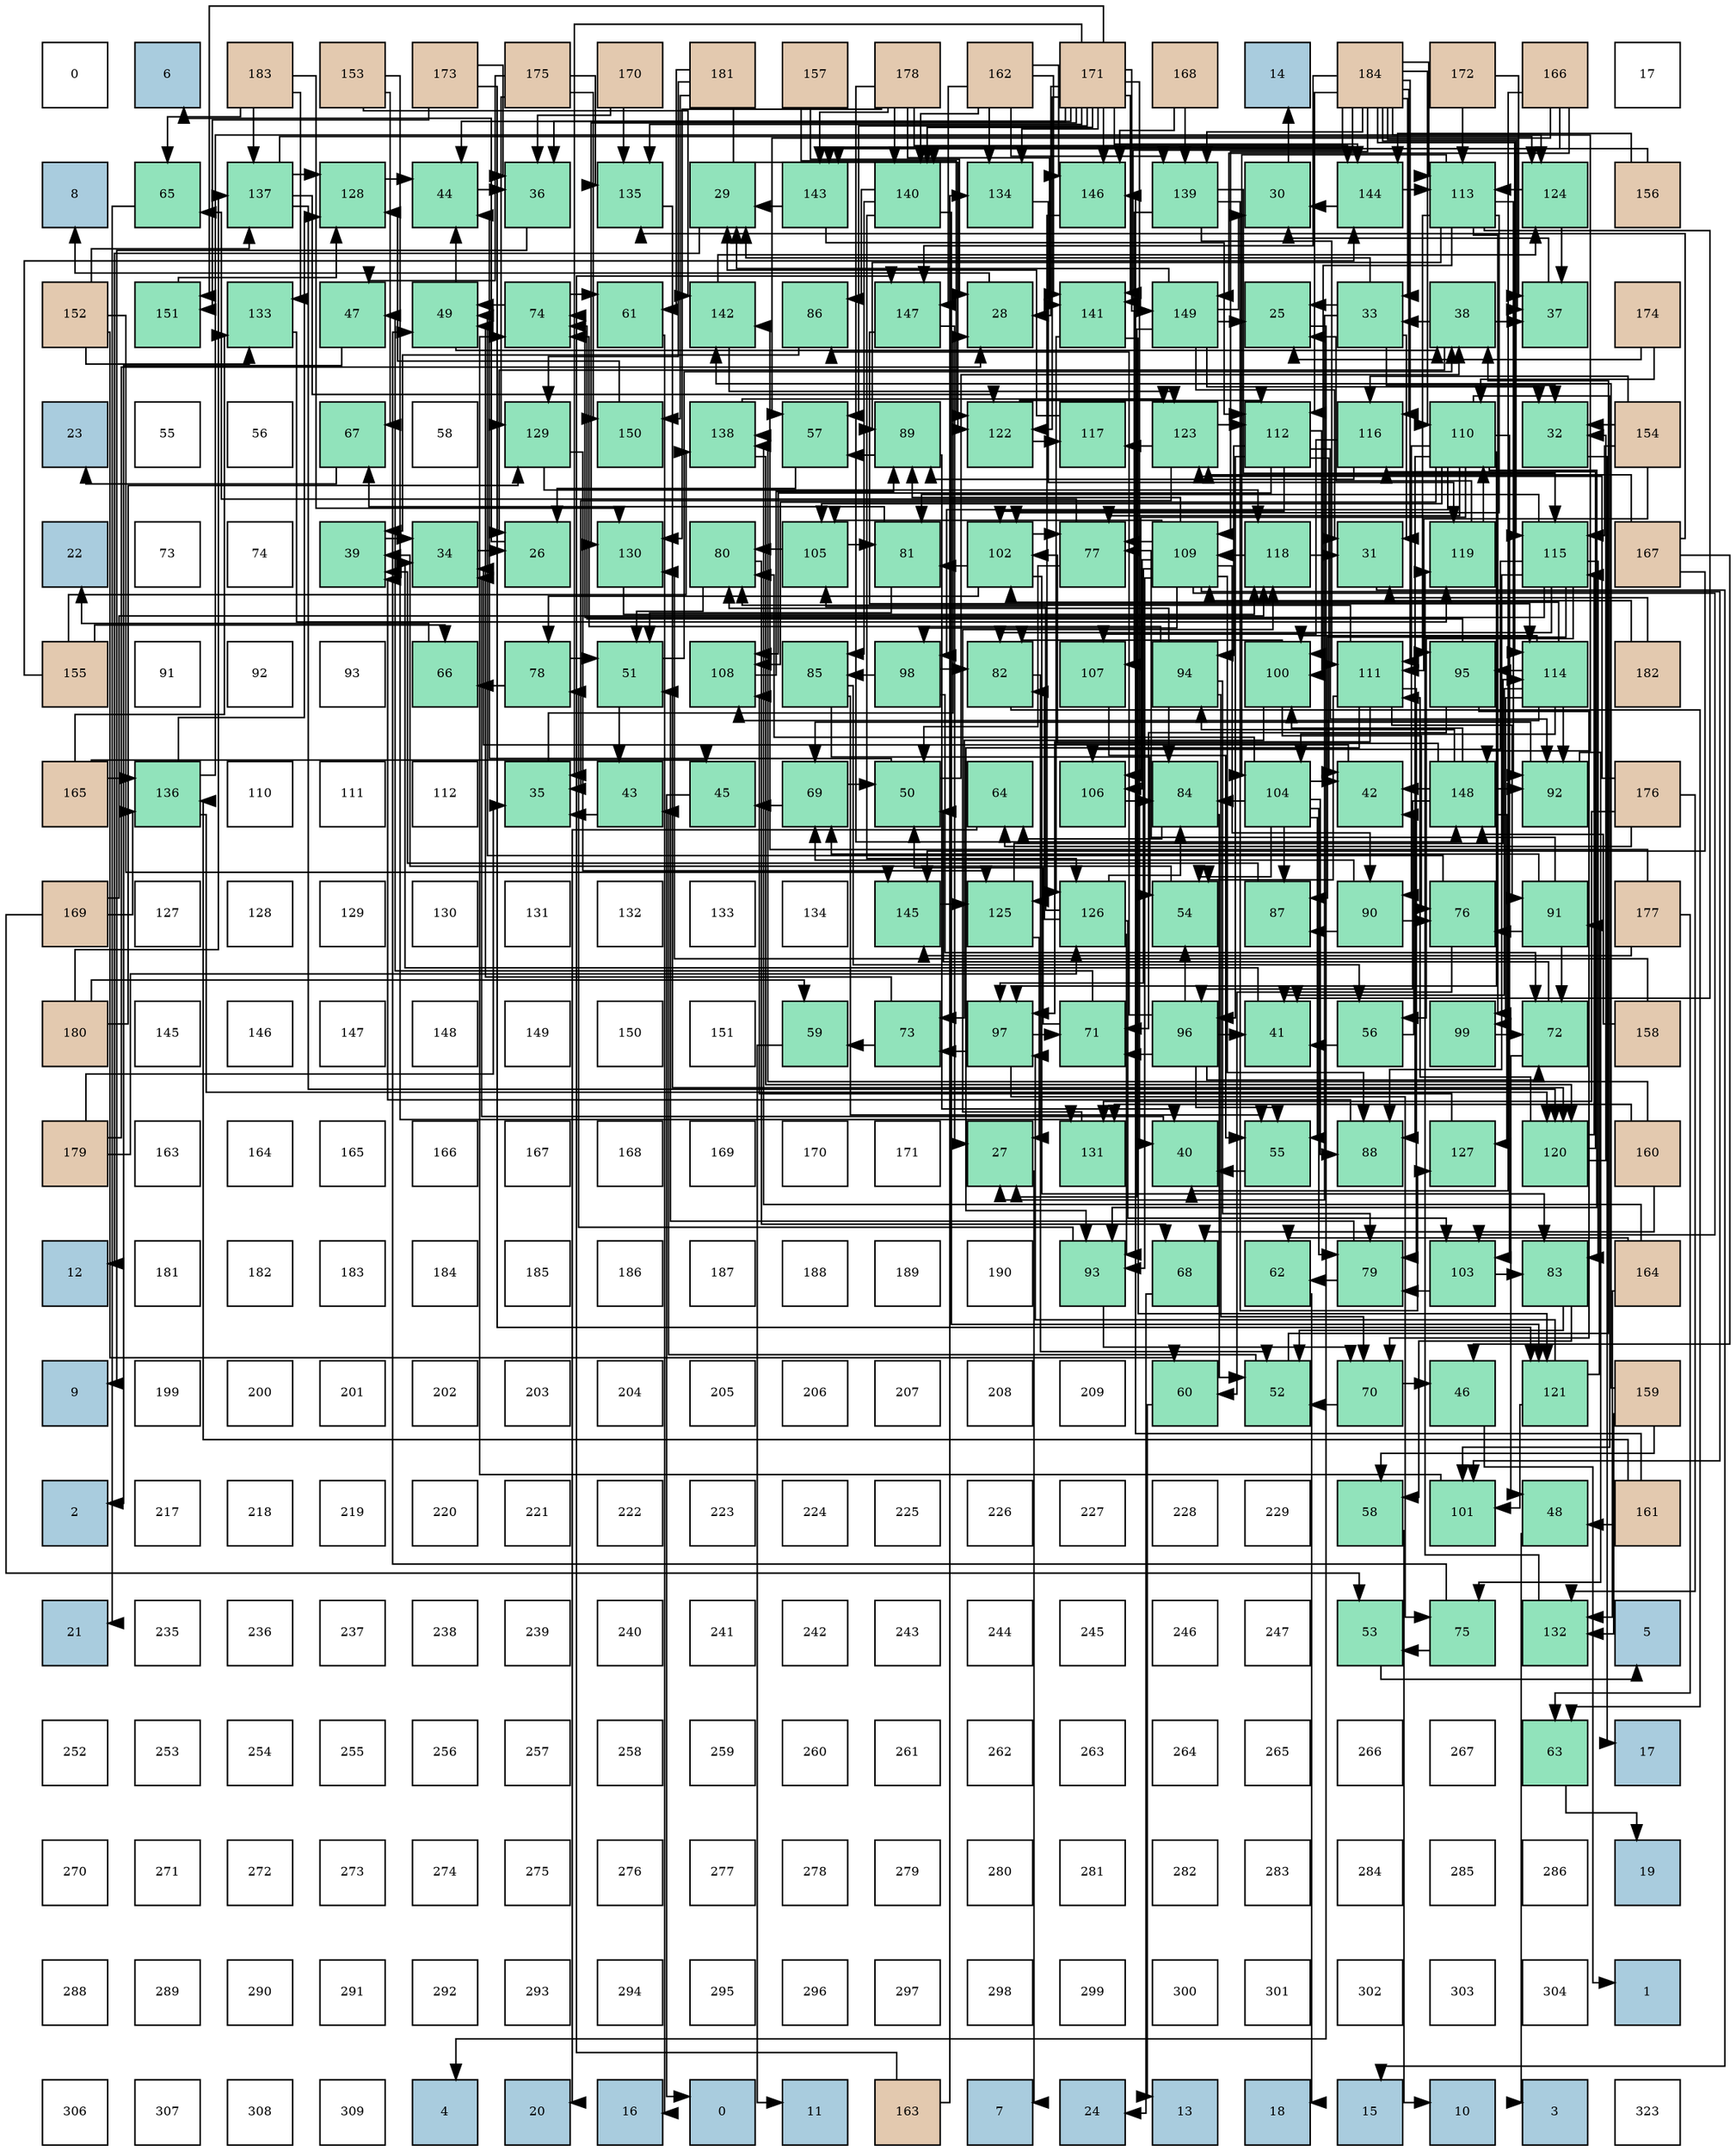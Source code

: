 digraph layout{
 rankdir=TB;
 splines=ortho;
 node [style=filled shape=square fixedsize=true width=0.6];
0[label="0", fontsize=8, fillcolor="#ffffff"];
1[label="6", fontsize=8, fillcolor="#a9ccde"];
2[label="183", fontsize=8, fillcolor="#e3c9af"];
3[label="153", fontsize=8, fillcolor="#e3c9af"];
4[label="173", fontsize=8, fillcolor="#e3c9af"];
5[label="175", fontsize=8, fillcolor="#e3c9af"];
6[label="170", fontsize=8, fillcolor="#e3c9af"];
7[label="181", fontsize=8, fillcolor="#e3c9af"];
8[label="157", fontsize=8, fillcolor="#e3c9af"];
9[label="178", fontsize=8, fillcolor="#e3c9af"];
10[label="162", fontsize=8, fillcolor="#e3c9af"];
11[label="171", fontsize=8, fillcolor="#e3c9af"];
12[label="168", fontsize=8, fillcolor="#e3c9af"];
13[label="14", fontsize=8, fillcolor="#a9ccde"];
14[label="184", fontsize=8, fillcolor="#e3c9af"];
15[label="172", fontsize=8, fillcolor="#e3c9af"];
16[label="166", fontsize=8, fillcolor="#e3c9af"];
17[label="17", fontsize=8, fillcolor="#ffffff"];
18[label="8", fontsize=8, fillcolor="#a9ccde"];
19[label="65", fontsize=8, fillcolor="#91e3bb"];
20[label="137", fontsize=8, fillcolor="#91e3bb"];
21[label="128", fontsize=8, fillcolor="#91e3bb"];
22[label="44", fontsize=8, fillcolor="#91e3bb"];
23[label="36", fontsize=8, fillcolor="#91e3bb"];
24[label="135", fontsize=8, fillcolor="#91e3bb"];
25[label="29", fontsize=8, fillcolor="#91e3bb"];
26[label="143", fontsize=8, fillcolor="#91e3bb"];
27[label="140", fontsize=8, fillcolor="#91e3bb"];
28[label="134", fontsize=8, fillcolor="#91e3bb"];
29[label="146", fontsize=8, fillcolor="#91e3bb"];
30[label="139", fontsize=8, fillcolor="#91e3bb"];
31[label="30", fontsize=8, fillcolor="#91e3bb"];
32[label="144", fontsize=8, fillcolor="#91e3bb"];
33[label="113", fontsize=8, fillcolor="#91e3bb"];
34[label="124", fontsize=8, fillcolor="#91e3bb"];
35[label="156", fontsize=8, fillcolor="#e3c9af"];
36[label="152", fontsize=8, fillcolor="#e3c9af"];
37[label="151", fontsize=8, fillcolor="#91e3bb"];
38[label="133", fontsize=8, fillcolor="#91e3bb"];
39[label="47", fontsize=8, fillcolor="#91e3bb"];
40[label="49", fontsize=8, fillcolor="#91e3bb"];
41[label="74", fontsize=8, fillcolor="#91e3bb"];
42[label="61", fontsize=8, fillcolor="#91e3bb"];
43[label="142", fontsize=8, fillcolor="#91e3bb"];
44[label="86", fontsize=8, fillcolor="#91e3bb"];
45[label="147", fontsize=8, fillcolor="#91e3bb"];
46[label="28", fontsize=8, fillcolor="#91e3bb"];
47[label="141", fontsize=8, fillcolor="#91e3bb"];
48[label="149", fontsize=8, fillcolor="#91e3bb"];
49[label="25", fontsize=8, fillcolor="#91e3bb"];
50[label="33", fontsize=8, fillcolor="#91e3bb"];
51[label="38", fontsize=8, fillcolor="#91e3bb"];
52[label="37", fontsize=8, fillcolor="#91e3bb"];
53[label="174", fontsize=8, fillcolor="#e3c9af"];
54[label="23", fontsize=8, fillcolor="#a9ccde"];
55[label="55", fontsize=8, fillcolor="#ffffff"];
56[label="56", fontsize=8, fillcolor="#ffffff"];
57[label="67", fontsize=8, fillcolor="#91e3bb"];
58[label="58", fontsize=8, fillcolor="#ffffff"];
59[label="129", fontsize=8, fillcolor="#91e3bb"];
60[label="150", fontsize=8, fillcolor="#91e3bb"];
61[label="138", fontsize=8, fillcolor="#91e3bb"];
62[label="57", fontsize=8, fillcolor="#91e3bb"];
63[label="89", fontsize=8, fillcolor="#91e3bb"];
64[label="122", fontsize=8, fillcolor="#91e3bb"];
65[label="117", fontsize=8, fillcolor="#91e3bb"];
66[label="123", fontsize=8, fillcolor="#91e3bb"];
67[label="112", fontsize=8, fillcolor="#91e3bb"];
68[label="116", fontsize=8, fillcolor="#91e3bb"];
69[label="110", fontsize=8, fillcolor="#91e3bb"];
70[label="32", fontsize=8, fillcolor="#91e3bb"];
71[label="154", fontsize=8, fillcolor="#e3c9af"];
72[label="22", fontsize=8, fillcolor="#a9ccde"];
73[label="73", fontsize=8, fillcolor="#ffffff"];
74[label="74", fontsize=8, fillcolor="#ffffff"];
75[label="39", fontsize=8, fillcolor="#91e3bb"];
76[label="34", fontsize=8, fillcolor="#91e3bb"];
77[label="26", fontsize=8, fillcolor="#91e3bb"];
78[label="130", fontsize=8, fillcolor="#91e3bb"];
79[label="80", fontsize=8, fillcolor="#91e3bb"];
80[label="105", fontsize=8, fillcolor="#91e3bb"];
81[label="81", fontsize=8, fillcolor="#91e3bb"];
82[label="102", fontsize=8, fillcolor="#91e3bb"];
83[label="77", fontsize=8, fillcolor="#91e3bb"];
84[label="109", fontsize=8, fillcolor="#91e3bb"];
85[label="118", fontsize=8, fillcolor="#91e3bb"];
86[label="31", fontsize=8, fillcolor="#91e3bb"];
87[label="119", fontsize=8, fillcolor="#91e3bb"];
88[label="115", fontsize=8, fillcolor="#91e3bb"];
89[label="167", fontsize=8, fillcolor="#e3c9af"];
90[label="155", fontsize=8, fillcolor="#e3c9af"];
91[label="91", fontsize=8, fillcolor="#ffffff"];
92[label="92", fontsize=8, fillcolor="#ffffff"];
93[label="93", fontsize=8, fillcolor="#ffffff"];
94[label="66", fontsize=8, fillcolor="#91e3bb"];
95[label="78", fontsize=8, fillcolor="#91e3bb"];
96[label="51", fontsize=8, fillcolor="#91e3bb"];
97[label="108", fontsize=8, fillcolor="#91e3bb"];
98[label="85", fontsize=8, fillcolor="#91e3bb"];
99[label="98", fontsize=8, fillcolor="#91e3bb"];
100[label="82", fontsize=8, fillcolor="#91e3bb"];
101[label="107", fontsize=8, fillcolor="#91e3bb"];
102[label="94", fontsize=8, fillcolor="#91e3bb"];
103[label="100", fontsize=8, fillcolor="#91e3bb"];
104[label="111", fontsize=8, fillcolor="#91e3bb"];
105[label="95", fontsize=8, fillcolor="#91e3bb"];
106[label="114", fontsize=8, fillcolor="#91e3bb"];
107[label="182", fontsize=8, fillcolor="#e3c9af"];
108[label="165", fontsize=8, fillcolor="#e3c9af"];
109[label="136", fontsize=8, fillcolor="#91e3bb"];
110[label="110", fontsize=8, fillcolor="#ffffff"];
111[label="111", fontsize=8, fillcolor="#ffffff"];
112[label="112", fontsize=8, fillcolor="#ffffff"];
113[label="35", fontsize=8, fillcolor="#91e3bb"];
114[label="43", fontsize=8, fillcolor="#91e3bb"];
115[label="45", fontsize=8, fillcolor="#91e3bb"];
116[label="69", fontsize=8, fillcolor="#91e3bb"];
117[label="50", fontsize=8, fillcolor="#91e3bb"];
118[label="64", fontsize=8, fillcolor="#91e3bb"];
119[label="106", fontsize=8, fillcolor="#91e3bb"];
120[label="84", fontsize=8, fillcolor="#91e3bb"];
121[label="104", fontsize=8, fillcolor="#91e3bb"];
122[label="42", fontsize=8, fillcolor="#91e3bb"];
123[label="148", fontsize=8, fillcolor="#91e3bb"];
124[label="92", fontsize=8, fillcolor="#91e3bb"];
125[label="176", fontsize=8, fillcolor="#e3c9af"];
126[label="169", fontsize=8, fillcolor="#e3c9af"];
127[label="127", fontsize=8, fillcolor="#ffffff"];
128[label="128", fontsize=8, fillcolor="#ffffff"];
129[label="129", fontsize=8, fillcolor="#ffffff"];
130[label="130", fontsize=8, fillcolor="#ffffff"];
131[label="131", fontsize=8, fillcolor="#ffffff"];
132[label="132", fontsize=8, fillcolor="#ffffff"];
133[label="133", fontsize=8, fillcolor="#ffffff"];
134[label="134", fontsize=8, fillcolor="#ffffff"];
135[label="145", fontsize=8, fillcolor="#91e3bb"];
136[label="125", fontsize=8, fillcolor="#91e3bb"];
137[label="126", fontsize=8, fillcolor="#91e3bb"];
138[label="54", fontsize=8, fillcolor="#91e3bb"];
139[label="87", fontsize=8, fillcolor="#91e3bb"];
140[label="90", fontsize=8, fillcolor="#91e3bb"];
141[label="76", fontsize=8, fillcolor="#91e3bb"];
142[label="91", fontsize=8, fillcolor="#91e3bb"];
143[label="177", fontsize=8, fillcolor="#e3c9af"];
144[label="180", fontsize=8, fillcolor="#e3c9af"];
145[label="145", fontsize=8, fillcolor="#ffffff"];
146[label="146", fontsize=8, fillcolor="#ffffff"];
147[label="147", fontsize=8, fillcolor="#ffffff"];
148[label="148", fontsize=8, fillcolor="#ffffff"];
149[label="149", fontsize=8, fillcolor="#ffffff"];
150[label="150", fontsize=8, fillcolor="#ffffff"];
151[label="151", fontsize=8, fillcolor="#ffffff"];
152[label="59", fontsize=8, fillcolor="#91e3bb"];
153[label="73", fontsize=8, fillcolor="#91e3bb"];
154[label="97", fontsize=8, fillcolor="#91e3bb"];
155[label="71", fontsize=8, fillcolor="#91e3bb"];
156[label="96", fontsize=8, fillcolor="#91e3bb"];
157[label="41", fontsize=8, fillcolor="#91e3bb"];
158[label="56", fontsize=8, fillcolor="#91e3bb"];
159[label="99", fontsize=8, fillcolor="#91e3bb"];
160[label="72", fontsize=8, fillcolor="#91e3bb"];
161[label="158", fontsize=8, fillcolor="#e3c9af"];
162[label="179", fontsize=8, fillcolor="#e3c9af"];
163[label="163", fontsize=8, fillcolor="#ffffff"];
164[label="164", fontsize=8, fillcolor="#ffffff"];
165[label="165", fontsize=8, fillcolor="#ffffff"];
166[label="166", fontsize=8, fillcolor="#ffffff"];
167[label="167", fontsize=8, fillcolor="#ffffff"];
168[label="168", fontsize=8, fillcolor="#ffffff"];
169[label="169", fontsize=8, fillcolor="#ffffff"];
170[label="170", fontsize=8, fillcolor="#ffffff"];
171[label="171", fontsize=8, fillcolor="#ffffff"];
172[label="27", fontsize=8, fillcolor="#91e3bb"];
173[label="131", fontsize=8, fillcolor="#91e3bb"];
174[label="40", fontsize=8, fillcolor="#91e3bb"];
175[label="55", fontsize=8, fillcolor="#91e3bb"];
176[label="88", fontsize=8, fillcolor="#91e3bb"];
177[label="127", fontsize=8, fillcolor="#91e3bb"];
178[label="120", fontsize=8, fillcolor="#91e3bb"];
179[label="160", fontsize=8, fillcolor="#e3c9af"];
180[label="12", fontsize=8, fillcolor="#a9ccde"];
181[label="181", fontsize=8, fillcolor="#ffffff"];
182[label="182", fontsize=8, fillcolor="#ffffff"];
183[label="183", fontsize=8, fillcolor="#ffffff"];
184[label="184", fontsize=8, fillcolor="#ffffff"];
185[label="185", fontsize=8, fillcolor="#ffffff"];
186[label="186", fontsize=8, fillcolor="#ffffff"];
187[label="187", fontsize=8, fillcolor="#ffffff"];
188[label="188", fontsize=8, fillcolor="#ffffff"];
189[label="189", fontsize=8, fillcolor="#ffffff"];
190[label="190", fontsize=8, fillcolor="#ffffff"];
191[label="93", fontsize=8, fillcolor="#91e3bb"];
192[label="68", fontsize=8, fillcolor="#91e3bb"];
193[label="62", fontsize=8, fillcolor="#91e3bb"];
194[label="79", fontsize=8, fillcolor="#91e3bb"];
195[label="103", fontsize=8, fillcolor="#91e3bb"];
196[label="83", fontsize=8, fillcolor="#91e3bb"];
197[label="164", fontsize=8, fillcolor="#e3c9af"];
198[label="9", fontsize=8, fillcolor="#a9ccde"];
199[label="199", fontsize=8, fillcolor="#ffffff"];
200[label="200", fontsize=8, fillcolor="#ffffff"];
201[label="201", fontsize=8, fillcolor="#ffffff"];
202[label="202", fontsize=8, fillcolor="#ffffff"];
203[label="203", fontsize=8, fillcolor="#ffffff"];
204[label="204", fontsize=8, fillcolor="#ffffff"];
205[label="205", fontsize=8, fillcolor="#ffffff"];
206[label="206", fontsize=8, fillcolor="#ffffff"];
207[label="207", fontsize=8, fillcolor="#ffffff"];
208[label="208", fontsize=8, fillcolor="#ffffff"];
209[label="209", fontsize=8, fillcolor="#ffffff"];
210[label="60", fontsize=8, fillcolor="#91e3bb"];
211[label="52", fontsize=8, fillcolor="#91e3bb"];
212[label="70", fontsize=8, fillcolor="#91e3bb"];
213[label="46", fontsize=8, fillcolor="#91e3bb"];
214[label="121", fontsize=8, fillcolor="#91e3bb"];
215[label="159", fontsize=8, fillcolor="#e3c9af"];
216[label="2", fontsize=8, fillcolor="#a9ccde"];
217[label="217", fontsize=8, fillcolor="#ffffff"];
218[label="218", fontsize=8, fillcolor="#ffffff"];
219[label="219", fontsize=8, fillcolor="#ffffff"];
220[label="220", fontsize=8, fillcolor="#ffffff"];
221[label="221", fontsize=8, fillcolor="#ffffff"];
222[label="222", fontsize=8, fillcolor="#ffffff"];
223[label="223", fontsize=8, fillcolor="#ffffff"];
224[label="224", fontsize=8, fillcolor="#ffffff"];
225[label="225", fontsize=8, fillcolor="#ffffff"];
226[label="226", fontsize=8, fillcolor="#ffffff"];
227[label="227", fontsize=8, fillcolor="#ffffff"];
228[label="228", fontsize=8, fillcolor="#ffffff"];
229[label="229", fontsize=8, fillcolor="#ffffff"];
230[label="58", fontsize=8, fillcolor="#91e3bb"];
231[label="101", fontsize=8, fillcolor="#91e3bb"];
232[label="48", fontsize=8, fillcolor="#91e3bb"];
233[label="161", fontsize=8, fillcolor="#e3c9af"];
234[label="21", fontsize=8, fillcolor="#a9ccde"];
235[label="235", fontsize=8, fillcolor="#ffffff"];
236[label="236", fontsize=8, fillcolor="#ffffff"];
237[label="237", fontsize=8, fillcolor="#ffffff"];
238[label="238", fontsize=8, fillcolor="#ffffff"];
239[label="239", fontsize=8, fillcolor="#ffffff"];
240[label="240", fontsize=8, fillcolor="#ffffff"];
241[label="241", fontsize=8, fillcolor="#ffffff"];
242[label="242", fontsize=8, fillcolor="#ffffff"];
243[label="243", fontsize=8, fillcolor="#ffffff"];
244[label="244", fontsize=8, fillcolor="#ffffff"];
245[label="245", fontsize=8, fillcolor="#ffffff"];
246[label="246", fontsize=8, fillcolor="#ffffff"];
247[label="247", fontsize=8, fillcolor="#ffffff"];
248[label="53", fontsize=8, fillcolor="#91e3bb"];
249[label="75", fontsize=8, fillcolor="#91e3bb"];
250[label="132", fontsize=8, fillcolor="#91e3bb"];
251[label="5", fontsize=8, fillcolor="#a9ccde"];
252[label="252", fontsize=8, fillcolor="#ffffff"];
253[label="253", fontsize=8, fillcolor="#ffffff"];
254[label="254", fontsize=8, fillcolor="#ffffff"];
255[label="255", fontsize=8, fillcolor="#ffffff"];
256[label="256", fontsize=8, fillcolor="#ffffff"];
257[label="257", fontsize=8, fillcolor="#ffffff"];
258[label="258", fontsize=8, fillcolor="#ffffff"];
259[label="259", fontsize=8, fillcolor="#ffffff"];
260[label="260", fontsize=8, fillcolor="#ffffff"];
261[label="261", fontsize=8, fillcolor="#ffffff"];
262[label="262", fontsize=8, fillcolor="#ffffff"];
263[label="263", fontsize=8, fillcolor="#ffffff"];
264[label="264", fontsize=8, fillcolor="#ffffff"];
265[label="265", fontsize=8, fillcolor="#ffffff"];
266[label="266", fontsize=8, fillcolor="#ffffff"];
267[label="267", fontsize=8, fillcolor="#ffffff"];
268[label="63", fontsize=8, fillcolor="#91e3bb"];
269[label="17", fontsize=8, fillcolor="#a9ccde"];
270[label="270", fontsize=8, fillcolor="#ffffff"];
271[label="271", fontsize=8, fillcolor="#ffffff"];
272[label="272", fontsize=8, fillcolor="#ffffff"];
273[label="273", fontsize=8, fillcolor="#ffffff"];
274[label="274", fontsize=8, fillcolor="#ffffff"];
275[label="275", fontsize=8, fillcolor="#ffffff"];
276[label="276", fontsize=8, fillcolor="#ffffff"];
277[label="277", fontsize=8, fillcolor="#ffffff"];
278[label="278", fontsize=8, fillcolor="#ffffff"];
279[label="279", fontsize=8, fillcolor="#ffffff"];
280[label="280", fontsize=8, fillcolor="#ffffff"];
281[label="281", fontsize=8, fillcolor="#ffffff"];
282[label="282", fontsize=8, fillcolor="#ffffff"];
283[label="283", fontsize=8, fillcolor="#ffffff"];
284[label="284", fontsize=8, fillcolor="#ffffff"];
285[label="285", fontsize=8, fillcolor="#ffffff"];
286[label="286", fontsize=8, fillcolor="#ffffff"];
287[label="19", fontsize=8, fillcolor="#a9ccde"];
288[label="288", fontsize=8, fillcolor="#ffffff"];
289[label="289", fontsize=8, fillcolor="#ffffff"];
290[label="290", fontsize=8, fillcolor="#ffffff"];
291[label="291", fontsize=8, fillcolor="#ffffff"];
292[label="292", fontsize=8, fillcolor="#ffffff"];
293[label="293", fontsize=8, fillcolor="#ffffff"];
294[label="294", fontsize=8, fillcolor="#ffffff"];
295[label="295", fontsize=8, fillcolor="#ffffff"];
296[label="296", fontsize=8, fillcolor="#ffffff"];
297[label="297", fontsize=8, fillcolor="#ffffff"];
298[label="298", fontsize=8, fillcolor="#ffffff"];
299[label="299", fontsize=8, fillcolor="#ffffff"];
300[label="300", fontsize=8, fillcolor="#ffffff"];
301[label="301", fontsize=8, fillcolor="#ffffff"];
302[label="302", fontsize=8, fillcolor="#ffffff"];
303[label="303", fontsize=8, fillcolor="#ffffff"];
304[label="304", fontsize=8, fillcolor="#ffffff"];
305[label="1", fontsize=8, fillcolor="#a9ccde"];
306[label="306", fontsize=8, fillcolor="#ffffff"];
307[label="307", fontsize=8, fillcolor="#ffffff"];
308[label="308", fontsize=8, fillcolor="#ffffff"];
309[label="309", fontsize=8, fillcolor="#ffffff"];
310[label="4", fontsize=8, fillcolor="#a9ccde"];
311[label="20", fontsize=8, fillcolor="#a9ccde"];
312[label="16", fontsize=8, fillcolor="#a9ccde"];
313[label="0", fontsize=8, fillcolor="#a9ccde"];
314[label="11", fontsize=8, fillcolor="#a9ccde"];
315[label="163", fontsize=8, fillcolor="#e3c9af"];
316[label="7", fontsize=8, fillcolor="#a9ccde"];
317[label="24", fontsize=8, fillcolor="#a9ccde"];
318[label="13", fontsize=8, fillcolor="#a9ccde"];
319[label="18", fontsize=8, fillcolor="#a9ccde"];
320[label="15", fontsize=8, fillcolor="#a9ccde"];
321[label="10", fontsize=8, fillcolor="#a9ccde"];
322[label="3", fontsize=8, fillcolor="#a9ccde"];
323[label="323", fontsize=8, fillcolor="#ffffff"];
edge [constraint=false, style=vis];49 -> 310;
77 -> 1;
172 -> 316;
46 -> 18;
25 -> 180;
31 -> 13;
86 -> 320;
70 -> 269;
50 -> 49;
50 -> 172;
50 -> 25;
50 -> 86;
50 -> 70;
76 -> 77;
113 -> 46;
23 -> 198;
52 -> 31;
51 -> 77;
51 -> 50;
51 -> 52;
75 -> 76;
174 -> 76;
157 -> 76;
122 -> 76;
114 -> 113;
22 -> 23;
115 -> 313;
213 -> 305;
39 -> 216;
232 -> 322;
40 -> 51;
40 -> 22;
117 -> 51;
117 -> 22;
96 -> 51;
96 -> 114;
211 -> 51;
211 -> 114;
248 -> 251;
138 -> 75;
175 -> 174;
158 -> 157;
158 -> 122;
62 -> 77;
230 -> 321;
152 -> 314;
210 -> 318;
42 -> 312;
193 -> 319;
268 -> 287;
118 -> 311;
19 -> 234;
94 -> 72;
57 -> 54;
192 -> 317;
116 -> 115;
116 -> 117;
212 -> 213;
212 -> 211;
155 -> 39;
155 -> 117;
160 -> 232;
160 -> 117;
153 -> 40;
153 -> 152;
41 -> 40;
41 -> 42;
249 -> 40;
249 -> 248;
141 -> 40;
141 -> 210;
83 -> 117;
83 -> 19;
95 -> 96;
95 -> 94;
194 -> 96;
194 -> 193;
79 -> 96;
79 -> 192;
81 -> 96;
81 -> 57;
100 -> 211;
100 -> 268;
196 -> 211;
196 -> 230;
120 -> 211;
120 -> 118;
98 -> 138;
98 -> 175;
98 -> 158;
44 -> 75;
139 -> 75;
176 -> 75;
63 -> 174;
63 -> 62;
140 -> 116;
140 -> 141;
140 -> 139;
142 -> 116;
142 -> 160;
142 -> 141;
142 -> 83;
124 -> 116;
124 -> 249;
191 -> 212;
191 -> 95;
102 -> 212;
102 -> 41;
102 -> 194;
102 -> 79;
102 -> 120;
105 -> 212;
105 -> 155;
105 -> 41;
156 -> 157;
156 -> 138;
156 -> 175;
156 -> 155;
156 -> 160;
156 -> 44;
154 -> 155;
154 -> 153;
154 -> 249;
99 -> 160;
99 -> 100;
99 -> 98;
159 -> 160;
103 -> 153;
103 -> 141;
103 -> 100;
231 -> 41;
82 -> 83;
82 -> 95;
82 -> 81;
82 -> 196;
195 -> 194;
195 -> 196;
121 -> 122;
121 -> 138;
121 -> 175;
121 -> 194;
121 -> 79;
121 -> 120;
121 -> 139;
121 -> 176;
80 -> 79;
80 -> 81;
119 -> 120;
101 -> 175;
97 -> 63;
84 -> 83;
84 -> 176;
84 -> 63;
84 -> 140;
84 -> 191;
84 -> 154;
84 -> 99;
84 -> 231;
84 -> 195;
84 -> 80;
84 -> 119;
69 -> 83;
69 -> 176;
69 -> 140;
69 -> 191;
69 -> 154;
69 -> 99;
69 -> 231;
69 -> 195;
69 -> 80;
69 -> 119;
69 -> 97;
104 -> 138;
104 -> 194;
104 -> 79;
104 -> 142;
104 -> 191;
104 -> 154;
67 -> 122;
67 -> 124;
67 -> 102;
67 -> 156;
67 -> 103;
67 -> 82;
67 -> 97;
33 -> 157;
33 -> 63;
33 -> 124;
33 -> 105;
33 -> 159;
33 -> 103;
33 -> 82;
33 -> 121;
106 -> 157;
106 -> 124;
106 -> 105;
106 -> 159;
106 -> 103;
106 -> 82;
106 -> 121;
106 -> 97;
88 -> 158;
88 -> 41;
88 -> 81;
88 -> 100;
88 -> 196;
88 -> 139;
88 -> 176;
88 -> 119;
68 -> 63;
68 -> 101;
65 -> 25;
85 -> 86;
85 -> 84;
87 -> 49;
87 -> 69;
178 -> 70;
178 -> 104;
178 -> 88;
178 -> 68;
214 -> 142;
214 -> 154;
214 -> 231;
64 -> 67;
64 -> 65;
66 -> 113;
66 -> 67;
66 -> 65;
34 -> 52;
34 -> 33;
136 -> 172;
136 -> 106;
137 -> 100;
137 -> 120;
137 -> 191;
137 -> 195;
137 -> 80;
177 -> 97;
21 -> 22;
59 -> 85;
59 -> 136;
78 -> 85;
173 -> 85;
250 -> 87;
38 -> 87;
28 -> 87;
24 -> 178;
109 -> 178;
109 -> 34;
109 -> 21;
20 -> 178;
20 -> 64;
20 -> 34;
20 -> 21;
61 -> 178;
61 -> 66;
30 -> 101;
30 -> 104;
30 -> 88;
30 -> 177;
27 -> 98;
27 -> 44;
27 -> 214;
27 -> 137;
47 -> 214;
47 -> 137;
43 -> 66;
43 -> 34;
26 -> 25;
26 -> 67;
32 -> 31;
32 -> 33;
135 -> 136;
29 -> 136;
45 -> 172;
45 -> 106;
123 -> 122;
123 -> 124;
123 -> 102;
123 -> 156;
123 -> 103;
123 -> 82;
123 -> 177;
48 -> 49;
48 -> 172;
48 -> 25;
48 -> 31;
48 -> 86;
48 -> 70;
60 -> 21;
37 -> 21;
36 -> 210;
36 -> 38;
36 -> 20;
36 -> 135;
3 -> 57;
3 -> 173;
3 -> 43;
71 -> 70;
71 -> 104;
71 -> 88;
71 -> 68;
90 -> 94;
90 -> 61;
90 -> 32;
35 -> 26;
35 -> 32;
8 -> 46;
8 -> 64;
161 -> 78;
161 -> 123;
215 -> 230;
215 -> 250;
215 -> 43;
179 -> 192;
179 -> 173;
179 -> 61;
233 -> 232;
233 -> 109;
233 -> 29;
10 -> 28;
10 -> 30;
10 -> 27;
10 -> 47;
10 -> 29;
10 -> 45;
315 -> 28;
315 -> 45;
197 -> 193;
197 -> 250;
197 -> 61;
108 -> 115;
108 -> 38;
108 -> 109;
16 -> 174;
16 -> 62;
16 -> 27;
16 -> 48;
89 -> 213;
89 -> 66;
89 -> 24;
89 -> 135;
12 -> 30;
12 -> 29;
126 -> 248;
126 -> 85;
126 -> 109;
6 -> 23;
6 -> 24;
11 -> 46;
11 -> 113;
11 -> 23;
11 -> 174;
11 -> 22;
11 -> 62;
11 -> 64;
11 -> 78;
11 -> 28;
11 -> 24;
11 -> 27;
11 -> 47;
11 -> 32;
11 -> 29;
11 -> 48;
11 -> 37;
15 -> 52;
15 -> 33;
4 -> 23;
4 -> 214;
4 -> 37;
53 -> 49;
53 -> 69;
5 -> 39;
5 -> 59;
5 -> 24;
5 -> 60;
125 -> 118;
125 -> 66;
125 -> 173;
125 -> 250;
143 -> 268;
143 -> 43;
143 -> 135;
9 -> 78;
9 -> 27;
9 -> 47;
9 -> 26;
9 -> 32;
9 -> 123;
162 -> 46;
162 -> 113;
162 -> 137;
144 -> 152;
144 -> 59;
144 -> 20;
7 -> 42;
7 -> 64;
7 -> 59;
7 -> 60;
107 -> 86;
107 -> 84;
2 -> 19;
2 -> 78;
2 -> 38;
2 -> 20;
14 -> 50;
14 -> 52;
14 -> 84;
14 -> 69;
14 -> 104;
14 -> 67;
14 -> 33;
14 -> 106;
14 -> 88;
14 -> 68;
14 -> 30;
14 -> 47;
14 -> 26;
14 -> 45;
14 -> 123;
edge [constraint=true, style=invis];
0 -> 18 -> 36 -> 54 -> 72 -> 90 -> 108 -> 126 -> 144 -> 162 -> 180 -> 198 -> 216 -> 234 -> 252 -> 270 -> 288 -> 306;
1 -> 19 -> 37 -> 55 -> 73 -> 91 -> 109 -> 127 -> 145 -> 163 -> 181 -> 199 -> 217 -> 235 -> 253 -> 271 -> 289 -> 307;
2 -> 20 -> 38 -> 56 -> 74 -> 92 -> 110 -> 128 -> 146 -> 164 -> 182 -> 200 -> 218 -> 236 -> 254 -> 272 -> 290 -> 308;
3 -> 21 -> 39 -> 57 -> 75 -> 93 -> 111 -> 129 -> 147 -> 165 -> 183 -> 201 -> 219 -> 237 -> 255 -> 273 -> 291 -> 309;
4 -> 22 -> 40 -> 58 -> 76 -> 94 -> 112 -> 130 -> 148 -> 166 -> 184 -> 202 -> 220 -> 238 -> 256 -> 274 -> 292 -> 310;
5 -> 23 -> 41 -> 59 -> 77 -> 95 -> 113 -> 131 -> 149 -> 167 -> 185 -> 203 -> 221 -> 239 -> 257 -> 275 -> 293 -> 311;
6 -> 24 -> 42 -> 60 -> 78 -> 96 -> 114 -> 132 -> 150 -> 168 -> 186 -> 204 -> 222 -> 240 -> 258 -> 276 -> 294 -> 312;
7 -> 25 -> 43 -> 61 -> 79 -> 97 -> 115 -> 133 -> 151 -> 169 -> 187 -> 205 -> 223 -> 241 -> 259 -> 277 -> 295 -> 313;
8 -> 26 -> 44 -> 62 -> 80 -> 98 -> 116 -> 134 -> 152 -> 170 -> 188 -> 206 -> 224 -> 242 -> 260 -> 278 -> 296 -> 314;
9 -> 27 -> 45 -> 63 -> 81 -> 99 -> 117 -> 135 -> 153 -> 171 -> 189 -> 207 -> 225 -> 243 -> 261 -> 279 -> 297 -> 315;
10 -> 28 -> 46 -> 64 -> 82 -> 100 -> 118 -> 136 -> 154 -> 172 -> 190 -> 208 -> 226 -> 244 -> 262 -> 280 -> 298 -> 316;
11 -> 29 -> 47 -> 65 -> 83 -> 101 -> 119 -> 137 -> 155 -> 173 -> 191 -> 209 -> 227 -> 245 -> 263 -> 281 -> 299 -> 317;
12 -> 30 -> 48 -> 66 -> 84 -> 102 -> 120 -> 138 -> 156 -> 174 -> 192 -> 210 -> 228 -> 246 -> 264 -> 282 -> 300 -> 318;
13 -> 31 -> 49 -> 67 -> 85 -> 103 -> 121 -> 139 -> 157 -> 175 -> 193 -> 211 -> 229 -> 247 -> 265 -> 283 -> 301 -> 319;
14 -> 32 -> 50 -> 68 -> 86 -> 104 -> 122 -> 140 -> 158 -> 176 -> 194 -> 212 -> 230 -> 248 -> 266 -> 284 -> 302 -> 320;
15 -> 33 -> 51 -> 69 -> 87 -> 105 -> 123 -> 141 -> 159 -> 177 -> 195 -> 213 -> 231 -> 249 -> 267 -> 285 -> 303 -> 321;
16 -> 34 -> 52 -> 70 -> 88 -> 106 -> 124 -> 142 -> 160 -> 178 -> 196 -> 214 -> 232 -> 250 -> 268 -> 286 -> 304 -> 322;
17 -> 35 -> 53 -> 71 -> 89 -> 107 -> 125 -> 143 -> 161 -> 179 -> 197 -> 215 -> 233 -> 251 -> 269 -> 287 -> 305 -> 323;
rank = same {0 -> 1 -> 2 -> 3 -> 4 -> 5 -> 6 -> 7 -> 8 -> 9 -> 10 -> 11 -> 12 -> 13 -> 14 -> 15 -> 16 -> 17};
rank = same {18 -> 19 -> 20 -> 21 -> 22 -> 23 -> 24 -> 25 -> 26 -> 27 -> 28 -> 29 -> 30 -> 31 -> 32 -> 33 -> 34 -> 35};
rank = same {36 -> 37 -> 38 -> 39 -> 40 -> 41 -> 42 -> 43 -> 44 -> 45 -> 46 -> 47 -> 48 -> 49 -> 50 -> 51 -> 52 -> 53};
rank = same {54 -> 55 -> 56 -> 57 -> 58 -> 59 -> 60 -> 61 -> 62 -> 63 -> 64 -> 65 -> 66 -> 67 -> 68 -> 69 -> 70 -> 71};
rank = same {72 -> 73 -> 74 -> 75 -> 76 -> 77 -> 78 -> 79 -> 80 -> 81 -> 82 -> 83 -> 84 -> 85 -> 86 -> 87 -> 88 -> 89};
rank = same {90 -> 91 -> 92 -> 93 -> 94 -> 95 -> 96 -> 97 -> 98 -> 99 -> 100 -> 101 -> 102 -> 103 -> 104 -> 105 -> 106 -> 107};
rank = same {108 -> 109 -> 110 -> 111 -> 112 -> 113 -> 114 -> 115 -> 116 -> 117 -> 118 -> 119 -> 120 -> 121 -> 122 -> 123 -> 124 -> 125};
rank = same {126 -> 127 -> 128 -> 129 -> 130 -> 131 -> 132 -> 133 -> 134 -> 135 -> 136 -> 137 -> 138 -> 139 -> 140 -> 141 -> 142 -> 143};
rank = same {144 -> 145 -> 146 -> 147 -> 148 -> 149 -> 150 -> 151 -> 152 -> 153 -> 154 -> 155 -> 156 -> 157 -> 158 -> 159 -> 160 -> 161};
rank = same {162 -> 163 -> 164 -> 165 -> 166 -> 167 -> 168 -> 169 -> 170 -> 171 -> 172 -> 173 -> 174 -> 175 -> 176 -> 177 -> 178 -> 179};
rank = same {180 -> 181 -> 182 -> 183 -> 184 -> 185 -> 186 -> 187 -> 188 -> 189 -> 190 -> 191 -> 192 -> 193 -> 194 -> 195 -> 196 -> 197};
rank = same {198 -> 199 -> 200 -> 201 -> 202 -> 203 -> 204 -> 205 -> 206 -> 207 -> 208 -> 209 -> 210 -> 211 -> 212 -> 213 -> 214 -> 215};
rank = same {216 -> 217 -> 218 -> 219 -> 220 -> 221 -> 222 -> 223 -> 224 -> 225 -> 226 -> 227 -> 228 -> 229 -> 230 -> 231 -> 232 -> 233};
rank = same {234 -> 235 -> 236 -> 237 -> 238 -> 239 -> 240 -> 241 -> 242 -> 243 -> 244 -> 245 -> 246 -> 247 -> 248 -> 249 -> 250 -> 251};
rank = same {252 -> 253 -> 254 -> 255 -> 256 -> 257 -> 258 -> 259 -> 260 -> 261 -> 262 -> 263 -> 264 -> 265 -> 266 -> 267 -> 268 -> 269};
rank = same {270 -> 271 -> 272 -> 273 -> 274 -> 275 -> 276 -> 277 -> 278 -> 279 -> 280 -> 281 -> 282 -> 283 -> 284 -> 285 -> 286 -> 287};
rank = same {288 -> 289 -> 290 -> 291 -> 292 -> 293 -> 294 -> 295 -> 296 -> 297 -> 298 -> 299 -> 300 -> 301 -> 302 -> 303 -> 304 -> 305};
rank = same {306 -> 307 -> 308 -> 309 -> 310 -> 311 -> 312 -> 313 -> 314 -> 315 -> 316 -> 317 -> 318 -> 319 -> 320 -> 321 -> 322 -> 323};
}